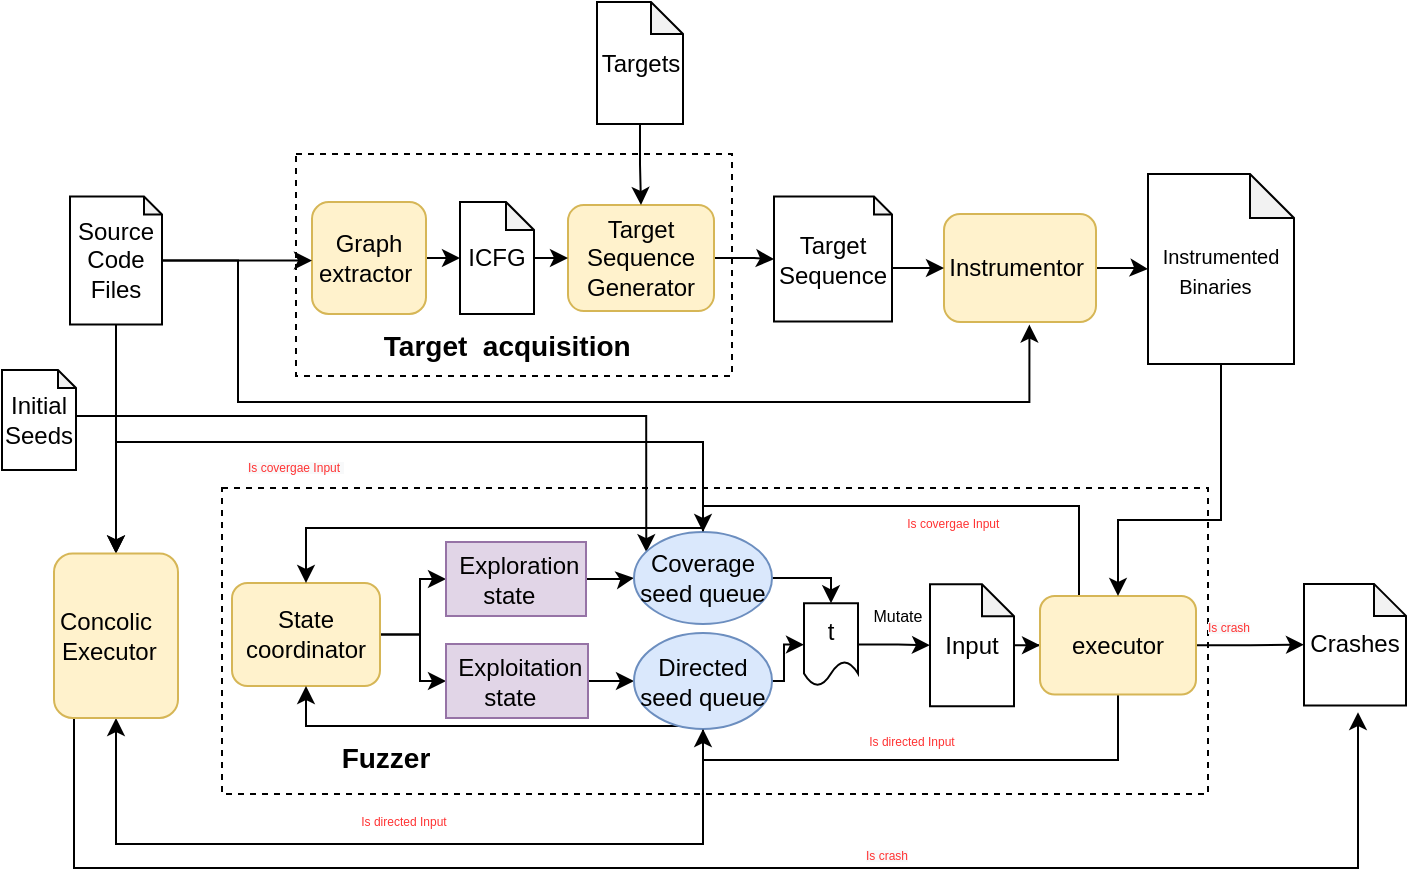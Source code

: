 <mxfile version="14.7.3" type="github">
  <diagram id="C5RBs43oDa-KdzZeNtuy" name="Page-1">
    <mxGraphModel dx="981" dy="526" grid="0" gridSize="10" guides="1" tooltips="1" connect="1" arrows="1" fold="1" page="1" pageScale="1" pageWidth="827" pageHeight="1169" math="0" shadow="0">
      <root>
        <mxCell id="WIyWlLk6GJQsqaUBKTNV-0" />
        <mxCell id="WIyWlLk6GJQsqaUBKTNV-1" parent="WIyWlLk6GJQsqaUBKTNV-0" />
        <mxCell id="UjE3L4kTOoVHfdXD8Hv7-6" value="" style="rounded=0;whiteSpace=wrap;html=1;dashed=1;" parent="WIyWlLk6GJQsqaUBKTNV-1" vertex="1">
          <mxGeometry x="224" y="477" width="218" height="111" as="geometry" />
        </mxCell>
        <mxCell id="UjE3L4kTOoVHfdXD8Hv7-15" style="edgeStyle=orthogonalEdgeStyle;rounded=0;orthogonalLoop=1;jettySize=auto;html=1;exitX=1;exitY=0.5;exitDx=0;exitDy=0;entryX=0;entryY=0.5;entryDx=0;entryDy=0;entryPerimeter=0;" parent="WIyWlLk6GJQsqaUBKTNV-1" source="UjE3L4kTOoVHfdXD8Hv7-7" target="UjE3L4kTOoVHfdXD8Hv7-12" edge="1">
          <mxGeometry relative="1" as="geometry" />
        </mxCell>
        <mxCell id="UjE3L4kTOoVHfdXD8Hv7-7" value="&lt;span class=&quot;fontstyle0&quot;&gt;Graph&lt;br&gt;&amp;nbsp;extractor&lt;/span&gt;&amp;nbsp;&amp;nbsp;" style="rounded=1;whiteSpace=wrap;html=1;fillColor=#fff2cc;strokeColor=#d6b656;" parent="WIyWlLk6GJQsqaUBKTNV-1" vertex="1">
          <mxGeometry x="232" y="501" width="57" height="56" as="geometry" />
        </mxCell>
        <mxCell id="UjE3L4kTOoVHfdXD8Hv7-22" style="edgeStyle=orthogonalEdgeStyle;rounded=0;orthogonalLoop=1;jettySize=auto;html=1;" parent="WIyWlLk6GJQsqaUBKTNV-1" source="UjE3L4kTOoVHfdXD8Hv7-8" target="UjE3L4kTOoVHfdXD8Hv7-20" edge="1">
          <mxGeometry relative="1" as="geometry" />
        </mxCell>
        <mxCell id="UjE3L4kTOoVHfdXD8Hv7-8" value="Target Sequence Generator" style="rounded=1;whiteSpace=wrap;html=1;fillColor=#fff2cc;strokeColor=#d6b656;" parent="WIyWlLk6GJQsqaUBKTNV-1" vertex="1">
          <mxGeometry x="360" y="502.5" width="73" height="53" as="geometry" />
        </mxCell>
        <mxCell id="UjE3L4kTOoVHfdXD8Hv7-14" value="" style="edgeStyle=orthogonalEdgeStyle;rounded=0;orthogonalLoop=1;jettySize=auto;html=1;" parent="WIyWlLk6GJQsqaUBKTNV-1" source="UjE3L4kTOoVHfdXD8Hv7-10" target="UjE3L4kTOoVHfdXD8Hv7-7" edge="1">
          <mxGeometry relative="1" as="geometry">
            <Array as="points">
              <mxPoint x="232" y="529" />
              <mxPoint x="232" y="529" />
            </Array>
          </mxGeometry>
        </mxCell>
        <mxCell id="UjE3L4kTOoVHfdXD8Hv7-26" style="edgeStyle=orthogonalEdgeStyle;rounded=0;orthogonalLoop=1;jettySize=auto;html=1;entryX=0.562;entryY=1.024;entryDx=0;entryDy=0;entryPerimeter=0;" parent="WIyWlLk6GJQsqaUBKTNV-1" source="UjE3L4kTOoVHfdXD8Hv7-10" target="UjE3L4kTOoVHfdXD8Hv7-19" edge="1">
          <mxGeometry relative="1" as="geometry">
            <Array as="points">
              <mxPoint x="195" y="530" />
              <mxPoint x="195" y="601" />
              <mxPoint x="591" y="601" />
            </Array>
          </mxGeometry>
        </mxCell>
        <mxCell id="UjE3L4kTOoVHfdXD8Hv7-85" style="edgeStyle=orthogonalEdgeStyle;rounded=0;orthogonalLoop=1;jettySize=auto;html=1;" parent="WIyWlLk6GJQsqaUBKTNV-1" source="UjE3L4kTOoVHfdXD8Hv7-10" target="UjE3L4kTOoVHfdXD8Hv7-84" edge="1">
          <mxGeometry relative="1" as="geometry" />
        </mxCell>
        <mxCell id="UjE3L4kTOoVHfdXD8Hv7-10" value="&lt;font style=&quot;font-size: 12px&quot;&gt;Source Code Files&lt;/font&gt;" style="shape=note;whiteSpace=wrap;html=1;backgroundOutline=1;darkOpacity=0.05;size=9;" parent="WIyWlLk6GJQsqaUBKTNV-1" vertex="1">
          <mxGeometry x="111" y="498.25" width="46" height="64" as="geometry" />
        </mxCell>
        <mxCell id="UjE3L4kTOoVHfdXD8Hv7-18" style="edgeStyle=orthogonalEdgeStyle;rounded=0;orthogonalLoop=1;jettySize=auto;html=1;entryX=0.5;entryY=0;entryDx=0;entryDy=0;" parent="WIyWlLk6GJQsqaUBKTNV-1" source="UjE3L4kTOoVHfdXD8Hv7-11" target="UjE3L4kTOoVHfdXD8Hv7-8" edge="1">
          <mxGeometry relative="1" as="geometry" />
        </mxCell>
        <mxCell id="UjE3L4kTOoVHfdXD8Hv7-11" value="&lt;font style=&quot;font-size: 12px&quot;&gt;Targets&lt;/font&gt;" style="shape=note;whiteSpace=wrap;html=1;backgroundOutline=1;darkOpacity=0.05;size=16;" parent="WIyWlLk6GJQsqaUBKTNV-1" vertex="1">
          <mxGeometry x="374.5" y="401" width="43" height="61" as="geometry" />
        </mxCell>
        <mxCell id="UjE3L4kTOoVHfdXD8Hv7-16" value="" style="edgeStyle=orthogonalEdgeStyle;rounded=0;orthogonalLoop=1;jettySize=auto;html=1;" parent="WIyWlLk6GJQsqaUBKTNV-1" source="UjE3L4kTOoVHfdXD8Hv7-12" target="UjE3L4kTOoVHfdXD8Hv7-8" edge="1">
          <mxGeometry relative="1" as="geometry">
            <Array as="points">
              <mxPoint x="360" y="529" />
              <mxPoint x="360" y="529" />
            </Array>
          </mxGeometry>
        </mxCell>
        <mxCell id="UjE3L4kTOoVHfdXD8Hv7-12" value="&lt;font style=&quot;font-size: 12px&quot;&gt;ICFG&lt;/font&gt;" style="shape=note;whiteSpace=wrap;html=1;backgroundOutline=1;darkOpacity=0.05;size=14;" parent="WIyWlLk6GJQsqaUBKTNV-1" vertex="1">
          <mxGeometry x="306" y="501" width="37" height="56" as="geometry" />
        </mxCell>
        <mxCell id="UjE3L4kTOoVHfdXD8Hv7-13" value="&lt;b&gt;&lt;font style=&quot;font-size: 14px&quot;&gt;&lt;span class=&quot;fontstyle0&quot;&gt;Target&amp;nbsp; acquisition&lt;/span&gt;&amp;nbsp;&amp;nbsp;&lt;/font&gt;&lt;/b&gt;" style="text;html=1;strokeColor=none;fillColor=none;align=center;verticalAlign=middle;whiteSpace=wrap;rounded=0;" parent="WIyWlLk6GJQsqaUBKTNV-1" vertex="1">
          <mxGeometry x="247.5" y="563" width="171" height="19" as="geometry" />
        </mxCell>
        <mxCell id="UjE3L4kTOoVHfdXD8Hv7-31" value="" style="edgeStyle=orthogonalEdgeStyle;rounded=0;orthogonalLoop=1;jettySize=auto;html=1;" parent="WIyWlLk6GJQsqaUBKTNV-1" source="UjE3L4kTOoVHfdXD8Hv7-19" target="UjE3L4kTOoVHfdXD8Hv7-25" edge="1">
          <mxGeometry relative="1" as="geometry" />
        </mxCell>
        <mxCell id="UjE3L4kTOoVHfdXD8Hv7-19" value="&lt;span class=&quot;fontstyle0&quot;&gt;&amp;nbsp;Instrumentor&lt;/span&gt;&amp;nbsp;&amp;nbsp;" style="rounded=1;whiteSpace=wrap;html=1;fillColor=#fff2cc;strokeColor=#d6b656;" parent="WIyWlLk6GJQsqaUBKTNV-1" vertex="1">
          <mxGeometry x="548" y="507" width="76" height="54" as="geometry" />
        </mxCell>
        <mxCell id="UjE3L4kTOoVHfdXD8Hv7-24" style="edgeStyle=orthogonalEdgeStyle;rounded=0;orthogonalLoop=1;jettySize=auto;html=1;exitX=0;exitY=0;exitDx=59;exitDy=35.75;exitPerimeter=0;" parent="WIyWlLk6GJQsqaUBKTNV-1" source="UjE3L4kTOoVHfdXD8Hv7-20" target="UjE3L4kTOoVHfdXD8Hv7-19" edge="1">
          <mxGeometry relative="1" as="geometry" />
        </mxCell>
        <mxCell id="UjE3L4kTOoVHfdXD8Hv7-20" value="Target Sequence" style="shape=note;whiteSpace=wrap;html=1;backgroundOutline=1;darkOpacity=0.05;size=9;" parent="WIyWlLk6GJQsqaUBKTNV-1" vertex="1">
          <mxGeometry x="463" y="498.25" width="59" height="62.5" as="geometry" />
        </mxCell>
        <mxCell id="UjE3L4kTOoVHfdXD8Hv7-25" value="&lt;font style=&quot;font-size: 10px&quot;&gt;&lt;font style=&quot;font-size: 10px&quot;&gt;&lt;span class=&quot;fontstyle0&quot; style=&quot;font-size: 10px&quot;&gt;Instrumented&lt;br style=&quot;font-size: 10px&quot;&gt;Binaries&lt;/span&gt;&amp;nbsp;&lt;/font&gt;&lt;font style=&quot;font-size: 10px&quot;&gt;&amp;nbsp;&lt;/font&gt;&lt;/font&gt;" style="shape=note;whiteSpace=wrap;html=1;backgroundOutline=1;darkOpacity=0.05;size=22;" parent="WIyWlLk6GJQsqaUBKTNV-1" vertex="1">
          <mxGeometry x="650" y="487" width="73" height="95" as="geometry" />
        </mxCell>
        <mxCell id="UjE3L4kTOoVHfdXD8Hv7-30" value="z" style="rounded=0;whiteSpace=wrap;html=1;dashed=1;" parent="WIyWlLk6GJQsqaUBKTNV-1" vertex="1">
          <mxGeometry x="187" y="644" width="493" height="153" as="geometry" />
        </mxCell>
        <mxCell id="UjE3L4kTOoVHfdXD8Hv7-90" style="edgeStyle=orthogonalEdgeStyle;rounded=0;orthogonalLoop=1;jettySize=auto;html=1;entryX=0.089;entryY=0.219;entryDx=0;entryDy=0;entryPerimeter=0;" parent="WIyWlLk6GJQsqaUBKTNV-1" source="UjE3L4kTOoVHfdXD8Hv7-39" target="UjE3L4kTOoVHfdXD8Hv7-51" edge="1">
          <mxGeometry relative="1" as="geometry">
            <Array as="points">
              <mxPoint x="399" y="608" />
            </Array>
          </mxGeometry>
        </mxCell>
        <mxCell id="UjE3L4kTOoVHfdXD8Hv7-39" value="&lt;font style=&quot;font-size: 12px&quot;&gt;Initial&lt;br&gt;Seeds&lt;br&gt;&lt;/font&gt;" style="shape=note;whiteSpace=wrap;html=1;backgroundOutline=1;darkOpacity=0.05;size=9;" parent="WIyWlLk6GJQsqaUBKTNV-1" vertex="1">
          <mxGeometry x="77" y="585" width="37" height="50" as="geometry" />
        </mxCell>
        <mxCell id="UjE3L4kTOoVHfdXD8Hv7-77" style="edgeStyle=orthogonalEdgeStyle;rounded=0;orthogonalLoop=1;jettySize=auto;html=1;entryX=0;entryY=0.5;entryDx=0;entryDy=0;" parent="WIyWlLk6GJQsqaUBKTNV-1" source="UjE3L4kTOoVHfdXD8Hv7-42" target="UjE3L4kTOoVHfdXD8Hv7-48" edge="1">
          <mxGeometry relative="1" as="geometry" />
        </mxCell>
        <mxCell id="UjE3L4kTOoVHfdXD8Hv7-78" style="edgeStyle=orthogonalEdgeStyle;rounded=0;orthogonalLoop=1;jettySize=auto;html=1;entryX=0;entryY=0.5;entryDx=0;entryDy=0;" parent="WIyWlLk6GJQsqaUBKTNV-1" source="UjE3L4kTOoVHfdXD8Hv7-42" target="UjE3L4kTOoVHfdXD8Hv7-49" edge="1">
          <mxGeometry relative="1" as="geometry" />
        </mxCell>
        <mxCell id="UjE3L4kTOoVHfdXD8Hv7-42" value="State&lt;br&gt;coordinator" style="rounded=1;whiteSpace=wrap;html=1;fillColor=#fff2cc;strokeColor=#d6b656;" parent="WIyWlLk6GJQsqaUBKTNV-1" vertex="1">
          <mxGeometry x="192" y="691.5" width="74" height="51.5" as="geometry" />
        </mxCell>
        <mxCell id="UjE3L4kTOoVHfdXD8Hv7-79" style="edgeStyle=orthogonalEdgeStyle;rounded=0;orthogonalLoop=1;jettySize=auto;html=1;entryX=0;entryY=0.5;entryDx=0;entryDy=0;" parent="WIyWlLk6GJQsqaUBKTNV-1" source="UjE3L4kTOoVHfdXD8Hv7-48" target="UjE3L4kTOoVHfdXD8Hv7-51" edge="1">
          <mxGeometry relative="1" as="geometry" />
        </mxCell>
        <mxCell id="UjE3L4kTOoVHfdXD8Hv7-48" value="&lt;span class=&quot;fontstyle0&quot;&gt;&amp;nbsp;Exploration&lt;br&gt;&lt;/span&gt;state&amp;nbsp;&amp;nbsp;" style="rounded=0;whiteSpace=wrap;html=1;fillColor=#e1d5e7;strokeColor=#9673a6;" parent="WIyWlLk6GJQsqaUBKTNV-1" vertex="1">
          <mxGeometry x="299" y="671" width="70" height="37" as="geometry" />
        </mxCell>
        <mxCell id="UjE3L4kTOoVHfdXD8Hv7-80" style="edgeStyle=orthogonalEdgeStyle;rounded=0;orthogonalLoop=1;jettySize=auto;html=1;entryX=0;entryY=0.5;entryDx=0;entryDy=0;" parent="WIyWlLk6GJQsqaUBKTNV-1" source="UjE3L4kTOoVHfdXD8Hv7-49" target="UjE3L4kTOoVHfdXD8Hv7-52" edge="1">
          <mxGeometry relative="1" as="geometry" />
        </mxCell>
        <mxCell id="UjE3L4kTOoVHfdXD8Hv7-49" value="&lt;span class=&quot;fontstyle0&quot;&gt;&amp;nbsp;Exploitation&lt;br&gt;&lt;/span&gt;state&amp;nbsp;&amp;nbsp;" style="rounded=0;whiteSpace=wrap;html=1;fillColor=#e1d5e7;strokeColor=#9673a6;" parent="WIyWlLk6GJQsqaUBKTNV-1" vertex="1">
          <mxGeometry x="299" y="722" width="71" height="37" as="geometry" />
        </mxCell>
        <mxCell id="UjE3L4kTOoVHfdXD8Hv7-61" style="edgeStyle=orthogonalEdgeStyle;rounded=0;orthogonalLoop=1;jettySize=auto;html=1;entryX=0.5;entryY=0;entryDx=0;entryDy=0;" parent="WIyWlLk6GJQsqaUBKTNV-1" source="UjE3L4kTOoVHfdXD8Hv7-51" target="UjE3L4kTOoVHfdXD8Hv7-54" edge="1">
          <mxGeometry relative="1" as="geometry">
            <Array as="points">
              <mxPoint x="491" y="689" />
            </Array>
          </mxGeometry>
        </mxCell>
        <mxCell id="UjE3L4kTOoVHfdXD8Hv7-88" style="edgeStyle=orthogonalEdgeStyle;rounded=0;orthogonalLoop=1;jettySize=auto;html=1;entryX=0.5;entryY=0;entryDx=0;entryDy=0;" parent="WIyWlLk6GJQsqaUBKTNV-1" source="UjE3L4kTOoVHfdXD8Hv7-51" target="UjE3L4kTOoVHfdXD8Hv7-84" edge="1">
          <mxGeometry relative="1" as="geometry">
            <Array as="points">
              <mxPoint x="427" y="621" />
              <mxPoint x="134" y="621" />
            </Array>
          </mxGeometry>
        </mxCell>
        <mxCell id="0PmS81Dt5bS5dYWzJE_5-1" style="edgeStyle=orthogonalEdgeStyle;rounded=0;orthogonalLoop=1;jettySize=auto;html=1;entryX=0.5;entryY=0;entryDx=0;entryDy=0;" parent="WIyWlLk6GJQsqaUBKTNV-1" source="UjE3L4kTOoVHfdXD8Hv7-51" target="UjE3L4kTOoVHfdXD8Hv7-42" edge="1">
          <mxGeometry relative="1" as="geometry">
            <Array as="points">
              <mxPoint x="427" y="664" />
              <mxPoint x="229" y="664" />
            </Array>
          </mxGeometry>
        </mxCell>
        <mxCell id="UjE3L4kTOoVHfdXD8Hv7-51" value="&lt;font style=&quot;font-size: 12px&quot;&gt;Coverage&lt;br&gt;seed queue&lt;/font&gt;" style="ellipse;whiteSpace=wrap;html=1;fillColor=#dae8fc;strokeColor=#6c8ebf;" parent="WIyWlLk6GJQsqaUBKTNV-1" vertex="1">
          <mxGeometry x="393" y="666" width="69" height="46" as="geometry" />
        </mxCell>
        <mxCell id="UjE3L4kTOoVHfdXD8Hv7-62" style="edgeStyle=orthogonalEdgeStyle;rounded=0;orthogonalLoop=1;jettySize=auto;html=1;entryX=0;entryY=0.5;entryDx=0;entryDy=0;" parent="WIyWlLk6GJQsqaUBKTNV-1" source="UjE3L4kTOoVHfdXD8Hv7-52" target="UjE3L4kTOoVHfdXD8Hv7-54" edge="1">
          <mxGeometry relative="1" as="geometry">
            <Array as="points">
              <mxPoint x="468" y="740" />
              <mxPoint x="468" y="722" />
            </Array>
          </mxGeometry>
        </mxCell>
        <mxCell id="UjE3L4kTOoVHfdXD8Hv7-87" style="edgeStyle=orthogonalEdgeStyle;rounded=0;orthogonalLoop=1;jettySize=auto;html=1;entryX=0.5;entryY=1;entryDx=0;entryDy=0;" parent="WIyWlLk6GJQsqaUBKTNV-1" source="UjE3L4kTOoVHfdXD8Hv7-52" target="UjE3L4kTOoVHfdXD8Hv7-84" edge="1">
          <mxGeometry relative="1" as="geometry">
            <Array as="points">
              <mxPoint x="427" y="822" />
              <mxPoint x="134" y="822" />
            </Array>
          </mxGeometry>
        </mxCell>
        <mxCell id="0PmS81Dt5bS5dYWzJE_5-2" style="edgeStyle=orthogonalEdgeStyle;rounded=0;orthogonalLoop=1;jettySize=auto;html=1;entryX=0.5;entryY=1;entryDx=0;entryDy=0;" parent="WIyWlLk6GJQsqaUBKTNV-1" source="UjE3L4kTOoVHfdXD8Hv7-52" target="UjE3L4kTOoVHfdXD8Hv7-42" edge="1">
          <mxGeometry relative="1" as="geometry">
            <Array as="points">
              <mxPoint x="229" y="763" />
            </Array>
          </mxGeometry>
        </mxCell>
        <mxCell id="UjE3L4kTOoVHfdXD8Hv7-52" value="&lt;font style=&quot;font-size: 12px&quot;&gt;Directed seed queue&lt;/font&gt;" style="ellipse;whiteSpace=wrap;html=1;fillColor=#dae8fc;strokeColor=#6c8ebf;" parent="WIyWlLk6GJQsqaUBKTNV-1" vertex="1">
          <mxGeometry x="393" y="716.5" width="69" height="48" as="geometry" />
        </mxCell>
        <mxCell id="UjE3L4kTOoVHfdXD8Hv7-64" style="edgeStyle=orthogonalEdgeStyle;rounded=0;orthogonalLoop=1;jettySize=auto;html=1;entryX=0;entryY=0.5;entryDx=0;entryDy=0;entryPerimeter=0;" parent="WIyWlLk6GJQsqaUBKTNV-1" source="UjE3L4kTOoVHfdXD8Hv7-54" target="UjE3L4kTOoVHfdXD8Hv7-55" edge="1">
          <mxGeometry relative="1" as="geometry" />
        </mxCell>
        <mxCell id="UjE3L4kTOoVHfdXD8Hv7-54" value="t" style="shape=document;whiteSpace=wrap;html=1;boundedLbl=1;" parent="WIyWlLk6GJQsqaUBKTNV-1" vertex="1">
          <mxGeometry x="478" y="701.63" width="27" height="41.37" as="geometry" />
        </mxCell>
        <mxCell id="UjE3L4kTOoVHfdXD8Hv7-65" style="edgeStyle=orthogonalEdgeStyle;rounded=0;orthogonalLoop=1;jettySize=auto;html=1;entryX=0;entryY=0.5;entryDx=0;entryDy=0;" parent="WIyWlLk6GJQsqaUBKTNV-1" source="UjE3L4kTOoVHfdXD8Hv7-55" target="UjE3L4kTOoVHfdXD8Hv7-56" edge="1">
          <mxGeometry relative="1" as="geometry" />
        </mxCell>
        <mxCell id="UjE3L4kTOoVHfdXD8Hv7-55" value="&lt;font style=&quot;font-size: 12px&quot;&gt;Input&lt;/font&gt;" style="shape=note;whiteSpace=wrap;html=1;backgroundOutline=1;darkOpacity=0.05;size=16;" parent="WIyWlLk6GJQsqaUBKTNV-1" vertex="1">
          <mxGeometry x="541" y="692.13" width="42" height="61" as="geometry" />
        </mxCell>
        <mxCell id="UjE3L4kTOoVHfdXD8Hv7-60" style="edgeStyle=orthogonalEdgeStyle;rounded=0;orthogonalLoop=1;jettySize=auto;html=1;entryX=0;entryY=0.5;entryDx=0;entryDy=0;entryPerimeter=0;" parent="WIyWlLk6GJQsqaUBKTNV-1" source="UjE3L4kTOoVHfdXD8Hv7-56" target="UjE3L4kTOoVHfdXD8Hv7-59" edge="1">
          <mxGeometry relative="1" as="geometry" />
        </mxCell>
        <mxCell id="UjE3L4kTOoVHfdXD8Hv7-67" style="edgeStyle=orthogonalEdgeStyle;rounded=0;orthogonalLoop=1;jettySize=auto;html=1;exitX=0.5;exitY=1;exitDx=0;exitDy=0;entryX=0.5;entryY=1;entryDx=0;entryDy=0;" parent="WIyWlLk6GJQsqaUBKTNV-1" source="UjE3L4kTOoVHfdXD8Hv7-56" target="UjE3L4kTOoVHfdXD8Hv7-52" edge="1">
          <mxGeometry relative="1" as="geometry">
            <Array as="points">
              <mxPoint x="635" y="780" />
              <mxPoint x="427" y="780" />
            </Array>
          </mxGeometry>
        </mxCell>
        <mxCell id="UjE3L4kTOoVHfdXD8Hv7-70" style="edgeStyle=orthogonalEdgeStyle;rounded=0;orthogonalLoop=1;jettySize=auto;html=1;exitX=0.25;exitY=0;exitDx=0;exitDy=0;entryX=0.5;entryY=0;entryDx=0;entryDy=0;" parent="WIyWlLk6GJQsqaUBKTNV-1" source="UjE3L4kTOoVHfdXD8Hv7-56" target="UjE3L4kTOoVHfdXD8Hv7-51" edge="1">
          <mxGeometry relative="1" as="geometry">
            <Array as="points">
              <mxPoint x="616" y="653" />
              <mxPoint x="428" y="653" />
            </Array>
          </mxGeometry>
        </mxCell>
        <mxCell id="UjE3L4kTOoVHfdXD8Hv7-56" value="executor" style="rounded=1;whiteSpace=wrap;html=1;fillColor=#fff2cc;strokeColor=#d6b656;" parent="WIyWlLk6GJQsqaUBKTNV-1" vertex="1">
          <mxGeometry x="596" y="698" width="78" height="49.25" as="geometry" />
        </mxCell>
        <mxCell id="UjE3L4kTOoVHfdXD8Hv7-58" style="edgeStyle=orthogonalEdgeStyle;rounded=0;orthogonalLoop=1;jettySize=auto;html=1;entryX=0.5;entryY=0;entryDx=0;entryDy=0;" parent="WIyWlLk6GJQsqaUBKTNV-1" source="UjE3L4kTOoVHfdXD8Hv7-25" target="UjE3L4kTOoVHfdXD8Hv7-56" edge="1">
          <mxGeometry relative="1" as="geometry">
            <Array as="points">
              <mxPoint x="687" y="660" />
              <mxPoint x="635" y="660" />
            </Array>
          </mxGeometry>
        </mxCell>
        <mxCell id="UjE3L4kTOoVHfdXD8Hv7-59" value="&lt;font style=&quot;font-size: 12px&quot;&gt;Crashes&lt;/font&gt;" style="shape=note;whiteSpace=wrap;html=1;backgroundOutline=1;darkOpacity=0.05;size=16;" parent="WIyWlLk6GJQsqaUBKTNV-1" vertex="1">
          <mxGeometry x="728" y="691.94" width="51" height="60.75" as="geometry" />
        </mxCell>
        <mxCell id="UjE3L4kTOoVHfdXD8Hv7-72" value="&lt;font style=&quot;font-size: 6px&quot; color=&quot;#ff3333&quot;&gt;Is covergae Input&amp;nbsp;&lt;/font&gt;" style="text;html=1;strokeColor=none;fillColor=none;align=center;verticalAlign=middle;whiteSpace=wrap;rounded=0;" parent="WIyWlLk6GJQsqaUBKTNV-1" vertex="1">
          <mxGeometry x="501" y="651" width="105" height="17" as="geometry" />
        </mxCell>
        <mxCell id="UjE3L4kTOoVHfdXD8Hv7-73" value="&lt;font style=&quot;font-size: 6px&quot; color=&quot;#ff3333&quot;&gt;Is directed Input&lt;/font&gt;" style="text;html=1;strokeColor=none;fillColor=none;align=center;verticalAlign=middle;whiteSpace=wrap;rounded=0;" parent="WIyWlLk6GJQsqaUBKTNV-1" vertex="1">
          <mxGeometry x="474" y="759" width="116" height="20" as="geometry" />
        </mxCell>
        <mxCell id="UjE3L4kTOoVHfdXD8Hv7-74" value="&lt;span style=&quot;font-family: &amp;#34;helvetica&amp;#34; ; font-size: 6px ; font-style: normal ; font-weight: 400 ; letter-spacing: normal ; text-align: center ; text-indent: 0px ; text-transform: none ; word-spacing: 0px ; background-color: rgb(248 , 249 , 250) ; display: inline ; float: none&quot;&gt;&lt;font color=&quot;#ff3333&quot;&gt;Is crash&lt;/font&gt;&lt;/span&gt;" style="text;whiteSpace=wrap;html=1;" parent="WIyWlLk6GJQsqaUBKTNV-1" vertex="1">
          <mxGeometry x="677.999" y="698.003" width="79" height="28" as="geometry" />
        </mxCell>
        <mxCell id="UjE3L4kTOoVHfdXD8Hv7-82" value="&lt;font style=&quot;font-size: 8px&quot;&gt;Mutate&lt;/font&gt;" style="text;html=1;strokeColor=none;fillColor=none;align=center;verticalAlign=middle;whiteSpace=wrap;rounded=0;" parent="WIyWlLk6GJQsqaUBKTNV-1" vertex="1">
          <mxGeometry x="505" y="696.5" width="40" height="20" as="geometry" />
        </mxCell>
        <mxCell id="UjE3L4kTOoVHfdXD8Hv7-83" value="&lt;b&gt;&lt;font style=&quot;font-size: 14px&quot;&gt;Fuzzer&lt;/font&gt;&lt;/b&gt;" style="text;html=1;strokeColor=none;fillColor=none;align=center;verticalAlign=middle;whiteSpace=wrap;rounded=0;" parent="WIyWlLk6GJQsqaUBKTNV-1" vertex="1">
          <mxGeometry x="249" y="769" width="40" height="20" as="geometry" />
        </mxCell>
        <mxCell id="UjE3L4kTOoVHfdXD8Hv7-89" style="edgeStyle=orthogonalEdgeStyle;rounded=0;orthogonalLoop=1;jettySize=auto;html=1;" parent="WIyWlLk6GJQsqaUBKTNV-1" source="UjE3L4kTOoVHfdXD8Hv7-84" edge="1">
          <mxGeometry relative="1" as="geometry">
            <mxPoint x="755" y="756.069" as="targetPoint" />
            <Array as="points">
              <mxPoint x="113" y="834" />
              <mxPoint x="755" y="834" />
            </Array>
          </mxGeometry>
        </mxCell>
        <mxCell id="UjE3L4kTOoVHfdXD8Hv7-84" value="&lt;span class=&quot;fontstyle0&quot;&gt;Concolic&amp;nbsp; &amp;nbsp; Executor&lt;/span&gt;&amp;nbsp;&amp;nbsp;" style="rounded=1;whiteSpace=wrap;html=1;fillColor=#fff2cc;strokeColor=#d6b656;" parent="WIyWlLk6GJQsqaUBKTNV-1" vertex="1">
          <mxGeometry x="103" y="676.75" width="62" height="82.25" as="geometry" />
        </mxCell>
        <mxCell id="xoMHmvu7zxobR4Xz45uK-0" value="&lt;span style=&quot;color: rgb(255, 51, 51); font-family: helvetica; font-size: 6px; font-style: normal; font-weight: 400; letter-spacing: normal; text-align: center; text-indent: 0px; text-transform: none; word-spacing: 0px; background-color: rgb(248, 249, 250); display: inline; float: none;&quot;&gt;Is covergae Input&amp;nbsp;&lt;/span&gt;" style="text;whiteSpace=wrap;html=1;" parent="WIyWlLk6GJQsqaUBKTNV-1" vertex="1">
          <mxGeometry x="198.003" y="618.005" width="115" height="28" as="geometry" />
        </mxCell>
        <mxCell id="xoMHmvu7zxobR4Xz45uK-1" value="&lt;font style=&quot;font-size: 6px&quot; color=&quot;#ff3333&quot;&gt;Is directed Input&lt;/font&gt;" style="text;html=1;strokeColor=none;fillColor=none;align=center;verticalAlign=middle;whiteSpace=wrap;rounded=0;" parent="WIyWlLk6GJQsqaUBKTNV-1" vertex="1">
          <mxGeometry x="220" y="799" width="116" height="20" as="geometry" />
        </mxCell>
        <mxCell id="xoMHmvu7zxobR4Xz45uK-2" value="&lt;span style=&quot;font-family: &amp;#34;helvetica&amp;#34; ; font-size: 6px ; font-style: normal ; font-weight: 400 ; letter-spacing: normal ; text-align: center ; text-indent: 0px ; text-transform: none ; word-spacing: 0px ; background-color: rgb(248 , 249 , 250) ; display: inline ; float: none&quot;&gt;&lt;font color=&quot;#ff3333&quot;&gt;Is crash&lt;/font&gt;&lt;/span&gt;" style="text;whiteSpace=wrap;html=1;" parent="WIyWlLk6GJQsqaUBKTNV-1" vertex="1">
          <mxGeometry x="506.999" y="812.003" width="79" height="28" as="geometry" />
        </mxCell>
      </root>
    </mxGraphModel>
  </diagram>
</mxfile>
